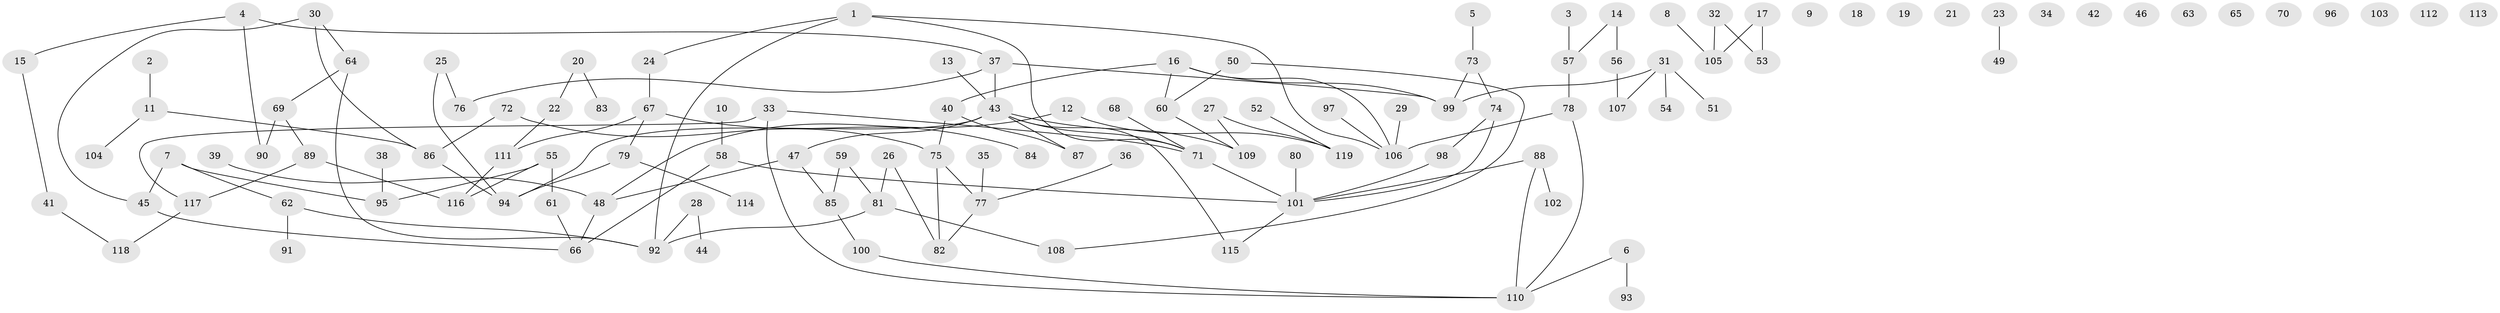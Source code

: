 // Generated by graph-tools (version 1.1) at 2025/49/03/09/25 03:49:13]
// undirected, 119 vertices, 131 edges
graph export_dot {
graph [start="1"]
  node [color=gray90,style=filled];
  1;
  2;
  3;
  4;
  5;
  6;
  7;
  8;
  9;
  10;
  11;
  12;
  13;
  14;
  15;
  16;
  17;
  18;
  19;
  20;
  21;
  22;
  23;
  24;
  25;
  26;
  27;
  28;
  29;
  30;
  31;
  32;
  33;
  34;
  35;
  36;
  37;
  38;
  39;
  40;
  41;
  42;
  43;
  44;
  45;
  46;
  47;
  48;
  49;
  50;
  51;
  52;
  53;
  54;
  55;
  56;
  57;
  58;
  59;
  60;
  61;
  62;
  63;
  64;
  65;
  66;
  67;
  68;
  69;
  70;
  71;
  72;
  73;
  74;
  75;
  76;
  77;
  78;
  79;
  80;
  81;
  82;
  83;
  84;
  85;
  86;
  87;
  88;
  89;
  90;
  91;
  92;
  93;
  94;
  95;
  96;
  97;
  98;
  99;
  100;
  101;
  102;
  103;
  104;
  105;
  106;
  107;
  108;
  109;
  110;
  111;
  112;
  113;
  114;
  115;
  116;
  117;
  118;
  119;
  1 -- 24;
  1 -- 71;
  1 -- 92;
  1 -- 106;
  2 -- 11;
  3 -- 57;
  4 -- 15;
  4 -- 37;
  4 -- 90;
  5 -- 73;
  6 -- 93;
  6 -- 110;
  7 -- 45;
  7 -- 62;
  7 -- 95;
  8 -- 105;
  10 -- 58;
  11 -- 86;
  11 -- 104;
  12 -- 48;
  12 -- 119;
  13 -- 43;
  14 -- 56;
  14 -- 57;
  15 -- 41;
  16 -- 40;
  16 -- 60;
  16 -- 99;
  16 -- 106;
  17 -- 53;
  17 -- 105;
  20 -- 22;
  20 -- 83;
  22 -- 111;
  23 -- 49;
  24 -- 67;
  25 -- 76;
  25 -- 94;
  26 -- 81;
  26 -- 82;
  27 -- 109;
  27 -- 119;
  28 -- 44;
  28 -- 92;
  29 -- 106;
  30 -- 45;
  30 -- 64;
  30 -- 86;
  31 -- 51;
  31 -- 54;
  31 -- 99;
  31 -- 107;
  32 -- 53;
  32 -- 105;
  33 -- 71;
  33 -- 110;
  33 -- 117;
  35 -- 77;
  36 -- 77;
  37 -- 43;
  37 -- 76;
  37 -- 99;
  38 -- 95;
  39 -- 48;
  40 -- 75;
  40 -- 87;
  41 -- 118;
  43 -- 47;
  43 -- 71;
  43 -- 87;
  43 -- 94;
  43 -- 109;
  43 -- 115;
  45 -- 66;
  47 -- 48;
  47 -- 85;
  48 -- 66;
  50 -- 60;
  50 -- 108;
  52 -- 119;
  55 -- 61;
  55 -- 95;
  55 -- 116;
  56 -- 107;
  57 -- 78;
  58 -- 66;
  58 -- 101;
  59 -- 81;
  59 -- 85;
  60 -- 109;
  61 -- 66;
  62 -- 91;
  62 -- 92;
  64 -- 69;
  64 -- 92;
  67 -- 79;
  67 -- 84;
  67 -- 111;
  68 -- 71;
  69 -- 89;
  69 -- 90;
  71 -- 101;
  72 -- 75;
  72 -- 86;
  73 -- 74;
  73 -- 99;
  74 -- 98;
  74 -- 101;
  75 -- 77;
  75 -- 82;
  77 -- 82;
  78 -- 106;
  78 -- 110;
  79 -- 94;
  79 -- 114;
  80 -- 101;
  81 -- 92;
  81 -- 108;
  85 -- 100;
  86 -- 94;
  88 -- 101;
  88 -- 102;
  88 -- 110;
  89 -- 116;
  89 -- 117;
  97 -- 106;
  98 -- 101;
  100 -- 110;
  101 -- 115;
  111 -- 116;
  117 -- 118;
}
